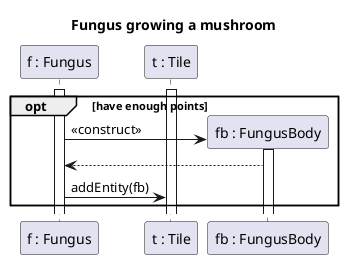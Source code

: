 @startuml Fungus mushroom

title Fungus growing a mushroom

participant "f : Fungus" as F
participant "t : Tile" as T
participant "fb : FungusBody" as Fb

activate F
activate T

opt have enough points
F -> Fb ** : <<construct>>
activate Fb
Fb --> F
F -> T : addEntity(fb)


end


@enduml